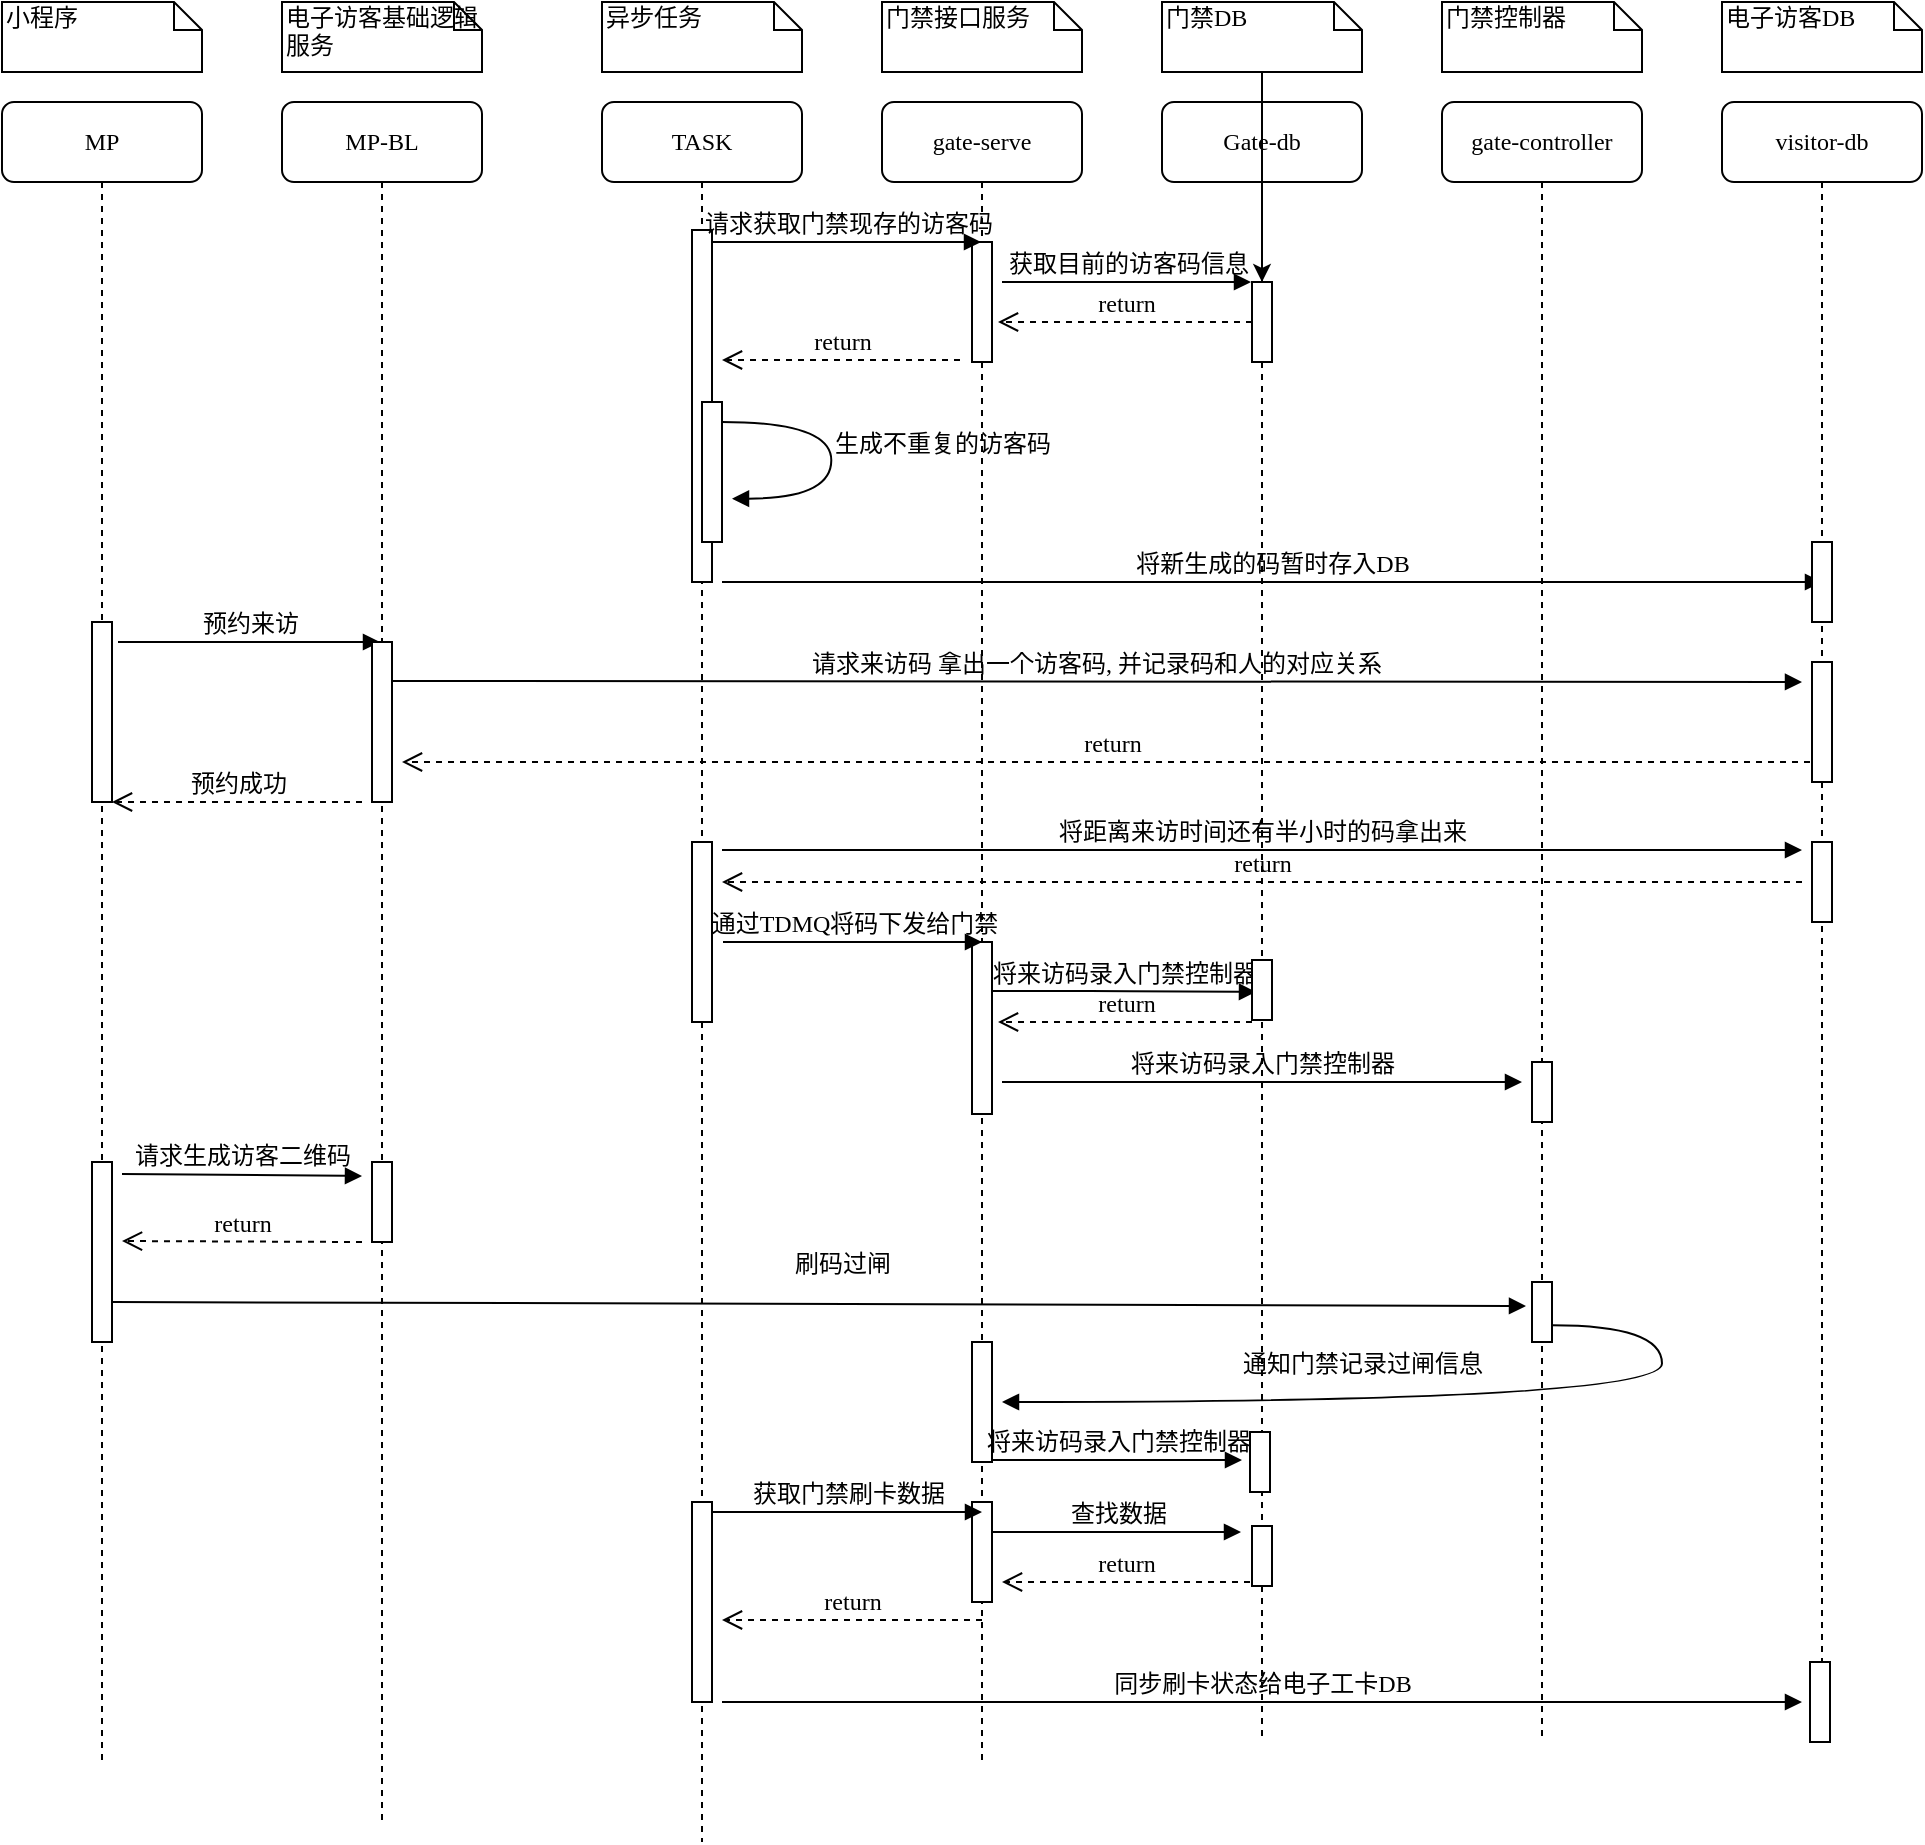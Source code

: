 <mxfile version="14.9.8" type="github">
  <diagram name="Page-1" id="13e1069c-82ec-6db2-03f1-153e76fe0fe0">
    <mxGraphModel dx="1438" dy="858" grid="1" gridSize="10" guides="1" tooltips="1" connect="1" arrows="1" fold="1" page="1" pageScale="1" pageWidth="1100" pageHeight="850" background="none" math="0" shadow="0">
      <root>
        <mxCell id="0" />
        <mxCell id="1" parent="0" />
        <mxCell id="7baba1c4bc27f4b0-2" value="MP-BL" style="shape=umlLifeline;perimeter=lifelinePerimeter;whiteSpace=wrap;html=1;container=1;collapsible=0;recursiveResize=0;outlineConnect=0;rounded=1;shadow=0;comic=0;labelBackgroundColor=none;strokeWidth=1;fontFamily=Verdana;fontSize=12;align=center;" parent="1" vertex="1">
          <mxGeometry x="240" y="80" width="100" height="860" as="geometry" />
        </mxCell>
        <mxCell id="7baba1c4bc27f4b0-3" value="TASK" style="shape=umlLifeline;perimeter=lifelinePerimeter;whiteSpace=wrap;html=1;container=1;collapsible=0;recursiveResize=0;outlineConnect=0;rounded=1;shadow=0;comic=0;labelBackgroundColor=none;strokeWidth=1;fontFamily=Verdana;fontSize=12;align=center;" parent="1" vertex="1">
          <mxGeometry x="400" y="80" width="100" height="870" as="geometry" />
        </mxCell>
        <mxCell id="7baba1c4bc27f4b0-13" value="" style="html=1;points=[];perimeter=orthogonalPerimeter;rounded=0;shadow=0;comic=0;labelBackgroundColor=none;strokeWidth=1;fontFamily=Verdana;fontSize=12;align=center;" parent="7baba1c4bc27f4b0-3" vertex="1">
          <mxGeometry x="45" y="64" width="10" height="176" as="geometry" />
        </mxCell>
        <mxCell id="7baba1c4bc27f4b0-4" value="gate-serve" style="shape=umlLifeline;perimeter=lifelinePerimeter;whiteSpace=wrap;html=1;container=1;collapsible=0;recursiveResize=0;outlineConnect=0;rounded=1;shadow=0;comic=0;labelBackgroundColor=none;strokeWidth=1;fontFamily=Verdana;fontSize=12;align=center;" parent="1" vertex="1">
          <mxGeometry x="540" y="80" width="100" height="830" as="geometry" />
        </mxCell>
        <mxCell id="7baba1c4bc27f4b0-5" value="Gate-db" style="shape=umlLifeline;perimeter=lifelinePerimeter;whiteSpace=wrap;html=1;container=1;collapsible=0;recursiveResize=0;outlineConnect=0;rounded=1;shadow=0;comic=0;labelBackgroundColor=none;strokeWidth=1;fontFamily=Verdana;fontSize=12;align=center;" parent="1" vertex="1">
          <mxGeometry x="680" y="80" width="100" height="820" as="geometry" />
        </mxCell>
        <mxCell id="7baba1c4bc27f4b0-6" value="gate-controller" style="shape=umlLifeline;perimeter=lifelinePerimeter;whiteSpace=wrap;html=1;container=1;collapsible=0;recursiveResize=0;outlineConnect=0;rounded=1;shadow=0;comic=0;labelBackgroundColor=none;strokeWidth=1;fontFamily=Verdana;fontSize=12;align=center;" parent="1" vertex="1">
          <mxGeometry x="820" y="80" width="100" height="820" as="geometry" />
        </mxCell>
        <mxCell id="7baba1c4bc27f4b0-7" value="visitor-db" style="shape=umlLifeline;perimeter=lifelinePerimeter;whiteSpace=wrap;html=1;container=1;collapsible=0;recursiveResize=0;outlineConnect=0;rounded=1;shadow=0;comic=0;labelBackgroundColor=none;strokeWidth=1;fontFamily=Verdana;fontSize=12;align=center;" parent="1" vertex="1">
          <mxGeometry x="960" y="80" width="100" height="820" as="geometry" />
        </mxCell>
        <mxCell id="7baba1c4bc27f4b0-8" value="MP" style="shape=umlLifeline;perimeter=lifelinePerimeter;whiteSpace=wrap;html=1;container=1;collapsible=0;recursiveResize=0;outlineConnect=0;rounded=1;shadow=0;comic=0;labelBackgroundColor=none;strokeWidth=1;fontFamily=Verdana;fontSize=12;align=center;" parent="1" vertex="1">
          <mxGeometry x="100" y="80" width="100" height="830" as="geometry" />
        </mxCell>
        <mxCell id="7baba1c4bc27f4b0-16" value="" style="html=1;points=[];perimeter=orthogonalPerimeter;rounded=0;shadow=0;comic=0;labelBackgroundColor=none;strokeWidth=1;fontFamily=Verdana;fontSize=12;align=center;" parent="1" vertex="1">
          <mxGeometry x="585" y="150" width="10" height="60" as="geometry" />
        </mxCell>
        <mxCell id="7baba1c4bc27f4b0-19" value="" style="html=1;points=[];perimeter=orthogonalPerimeter;rounded=0;shadow=0;comic=0;labelBackgroundColor=none;strokeWidth=1;fontFamily=Verdana;fontSize=12;align=center;" parent="1" vertex="1">
          <mxGeometry x="725" y="170" width="10" height="40" as="geometry" />
        </mxCell>
        <mxCell id="7baba1c4bc27f4b0-21" value="return" style="html=1;verticalAlign=bottom;endArrow=open;dashed=1;endSize=8;labelBackgroundColor=none;fontFamily=Verdana;fontSize=12;edgeStyle=elbowEdgeStyle;elbow=vertical;" parent="1" source="7baba1c4bc27f4b0-19" edge="1">
          <mxGeometry relative="1" as="geometry">
            <mxPoint x="598" y="190" as="targetPoint" />
            <Array as="points">
              <mxPoint x="690" y="190" />
            </Array>
          </mxGeometry>
        </mxCell>
        <mxCell id="7baba1c4bc27f4b0-23" value="请求来访码&amp;nbsp;拿出一个访客码, 并记录码和人的对应关系" style="html=1;verticalAlign=bottom;endArrow=block;labelBackgroundColor=none;fontFamily=Verdana;fontSize=12;" parent="1" edge="1">
          <mxGeometry relative="1" as="geometry">
            <mxPoint x="295" y="369.5" as="sourcePoint" />
            <mxPoint x="1000" y="370" as="targetPoint" />
          </mxGeometry>
        </mxCell>
        <mxCell id="7baba1c4bc27f4b0-25" value="" style="html=1;points=[];perimeter=orthogonalPerimeter;rounded=0;shadow=0;comic=0;labelBackgroundColor=none;strokeColor=#000000;strokeWidth=1;fillColor=#FFFFFF;fontFamily=Verdana;fontSize=12;fontColor=#000000;align=center;" parent="1" vertex="1">
          <mxGeometry x="1005" y="450" width="10" height="40" as="geometry" />
        </mxCell>
        <mxCell id="7baba1c4bc27f4b0-34" value="" style="html=1;points=[];perimeter=orthogonalPerimeter;rounded=0;shadow=0;comic=0;labelBackgroundColor=none;strokeWidth=1;fontFamily=Verdana;fontSize=12;align=center;" parent="1" vertex="1">
          <mxGeometry x="450" y="230" width="10" height="70" as="geometry" />
        </mxCell>
        <mxCell id="7baba1c4bc27f4b0-37" value="" style="html=1;points=[];perimeter=orthogonalPerimeter;rounded=0;shadow=0;comic=0;labelBackgroundColor=none;strokeWidth=1;fontFamily=Verdana;fontSize=12;align=center;" parent="1" vertex="1">
          <mxGeometry x="585" y="500" width="10" height="86" as="geometry" />
        </mxCell>
        <mxCell id="7baba1c4bc27f4b0-40" value="小程序" style="shape=note;whiteSpace=wrap;html=1;size=14;verticalAlign=top;align=left;spacingTop=-6;rounded=0;shadow=0;comic=0;labelBackgroundColor=none;strokeWidth=1;fontFamily=Verdana;fontSize=12" parent="1" vertex="1">
          <mxGeometry x="100" y="30" width="100" height="35" as="geometry" />
        </mxCell>
        <mxCell id="7baba1c4bc27f4b0-41" value="&lt;span style=&quot;text-align: center&quot;&gt;电子访客基础逻辑服务&lt;/span&gt;" style="shape=note;whiteSpace=wrap;html=1;size=14;verticalAlign=top;align=left;spacingTop=-6;rounded=0;shadow=0;comic=0;labelBackgroundColor=none;strokeWidth=1;fontFamily=Verdana;fontSize=12" parent="1" vertex="1">
          <mxGeometry x="240" y="30" width="100" height="35" as="geometry" />
        </mxCell>
        <mxCell id="7baba1c4bc27f4b0-42" value="异步任务" style="shape=note;whiteSpace=wrap;html=1;size=14;verticalAlign=top;align=left;spacingTop=-6;rounded=0;shadow=0;comic=0;labelBackgroundColor=none;strokeWidth=1;fontFamily=Verdana;fontSize=12" parent="1" vertex="1">
          <mxGeometry x="400" y="30" width="100" height="35" as="geometry" />
        </mxCell>
        <mxCell id="7baba1c4bc27f4b0-43" value="&lt;span style=&quot;text-align: center&quot;&gt;门禁接口服务&lt;/span&gt;" style="shape=note;whiteSpace=wrap;html=1;size=14;verticalAlign=top;align=left;spacingTop=-6;rounded=0;shadow=0;comic=0;labelBackgroundColor=none;strokeWidth=1;fontFamily=Verdana;fontSize=12" parent="1" vertex="1">
          <mxGeometry x="540" y="30" width="100" height="35" as="geometry" />
        </mxCell>
        <mxCell id="akn1lBVt4XQe6w9ABx5l-56" value="" style="edgeStyle=orthogonalEdgeStyle;rounded=0;orthogonalLoop=1;jettySize=auto;html=1;" edge="1" parent="1" source="7baba1c4bc27f4b0-44" target="7baba1c4bc27f4b0-19">
          <mxGeometry relative="1" as="geometry" />
        </mxCell>
        <mxCell id="7baba1c4bc27f4b0-44" value="&lt;span style=&quot;text-align: center&quot;&gt;门禁DB&lt;/span&gt;" style="shape=note;whiteSpace=wrap;html=1;size=14;verticalAlign=top;align=left;spacingTop=-6;rounded=0;shadow=0;comic=0;labelBackgroundColor=none;strokeWidth=1;fontFamily=Verdana;fontSize=12" parent="1" vertex="1">
          <mxGeometry x="680" y="30" width="100" height="35" as="geometry" />
        </mxCell>
        <mxCell id="7baba1c4bc27f4b0-45" value="&lt;span style=&quot;text-align: center&quot;&gt;门禁控制器&lt;/span&gt;" style="shape=note;whiteSpace=wrap;html=1;size=14;verticalAlign=top;align=left;spacingTop=-6;rounded=0;shadow=0;comic=0;labelBackgroundColor=none;strokeWidth=1;fontFamily=Verdana;fontSize=12" parent="1" vertex="1">
          <mxGeometry x="820" y="30" width="100" height="35" as="geometry" />
        </mxCell>
        <mxCell id="7baba1c4bc27f4b0-46" value="&lt;span style=&quot;text-align: center&quot;&gt;电子访客DB&lt;/span&gt;" style="shape=note;whiteSpace=wrap;html=1;size=14;verticalAlign=top;align=left;spacingTop=-6;rounded=0;shadow=0;comic=0;labelBackgroundColor=none;strokeWidth=1;fontFamily=Verdana;fontSize=12" parent="1" vertex="1">
          <mxGeometry x="960" y="30" width="100" height="35" as="geometry" />
        </mxCell>
        <mxCell id="akn1lBVt4XQe6w9ABx5l-2" value="请求获取门禁现存的访客码" style="html=1;verticalAlign=bottom;endArrow=block;labelBackgroundColor=none;fontFamily=Verdana;fontSize=12;edgeStyle=elbowEdgeStyle;elbow=vertical;" edge="1" parent="1" target="7baba1c4bc27f4b0-4">
          <mxGeometry relative="1" as="geometry">
            <mxPoint x="455" y="150" as="sourcePoint" />
            <Array as="points">
              <mxPoint x="550" y="150" />
              <mxPoint x="460" y="140" />
            </Array>
            <mxPoint x="585" y="140" as="targetPoint" />
          </mxGeometry>
        </mxCell>
        <mxCell id="akn1lBVt4XQe6w9ABx5l-3" value="获取目前的访客码信息" style="html=1;verticalAlign=bottom;endArrow=block;labelBackgroundColor=none;fontFamily=Verdana;fontSize=12;edgeStyle=elbowEdgeStyle;elbow=vertical;" edge="1" parent="1">
          <mxGeometry relative="1" as="geometry">
            <mxPoint x="600" y="170" as="sourcePoint" />
            <Array as="points" />
            <mxPoint x="724.5" y="170" as="targetPoint" />
          </mxGeometry>
        </mxCell>
        <mxCell id="akn1lBVt4XQe6w9ABx5l-4" value="return" style="html=1;verticalAlign=bottom;endArrow=open;dashed=1;endSize=8;labelBackgroundColor=none;fontFamily=Verdana;fontSize=12;edgeStyle=elbowEdgeStyle;elbow=vertical;" edge="1" parent="1">
          <mxGeometry relative="1" as="geometry">
            <mxPoint x="460" y="209" as="targetPoint" />
            <Array as="points">
              <mxPoint x="579" y="209" />
            </Array>
            <mxPoint x="579" y="209" as="sourcePoint" />
          </mxGeometry>
        </mxCell>
        <mxCell id="akn1lBVt4XQe6w9ABx5l-5" value="生成不重复的访客码" style="html=1;verticalAlign=bottom;endArrow=block;labelBackgroundColor=none;fontFamily=Verdana;fontSize=12;elbow=vertical;edgeStyle=orthogonalEdgeStyle;curved=1;entryX=1;entryY=0.286;entryPerimeter=0;exitX=1.038;exitY=0.345;exitPerimeter=0;" edge="1" parent="1">
          <mxGeometry x="0.047" y="55" relative="1" as="geometry">
            <mxPoint x="460.003" y="240" as="sourcePoint" />
            <mxPoint x="465.003" y="278.333" as="targetPoint" />
            <Array as="points">
              <mxPoint x="514.67" y="240" />
              <mxPoint x="514.67" y="278" />
            </Array>
            <mxPoint as="offset" />
          </mxGeometry>
        </mxCell>
        <mxCell id="akn1lBVt4XQe6w9ABx5l-6" value="将新生成的码暂时存入DB" style="html=1;verticalAlign=bottom;endArrow=block;labelBackgroundColor=none;fontFamily=Verdana;fontSize=12;edgeStyle=elbowEdgeStyle;elbow=vertical;" edge="1" parent="1">
          <mxGeometry relative="1" as="geometry">
            <mxPoint x="460" y="320" as="sourcePoint" />
            <Array as="points">
              <mxPoint x="519" y="320" />
              <mxPoint x="554.5" y="300" />
              <mxPoint x="464.5" y="290" />
            </Array>
            <mxPoint x="1010" y="320" as="targetPoint" />
          </mxGeometry>
        </mxCell>
        <mxCell id="akn1lBVt4XQe6w9ABx5l-8" value="" style="html=1;points=[];perimeter=orthogonalPerimeter;rounded=0;shadow=0;comic=0;labelBackgroundColor=none;strokeWidth=1;fontFamily=Verdana;fontSize=12;align=center;" vertex="1" parent="1">
          <mxGeometry x="145" y="340" width="10" height="90" as="geometry" />
        </mxCell>
        <mxCell id="akn1lBVt4XQe6w9ABx5l-9" value="预约来访" style="html=1;verticalAlign=bottom;endArrow=block;labelBackgroundColor=none;fontFamily=Verdana;fontSize=12;" edge="1" parent="1">
          <mxGeometry relative="1" as="geometry">
            <mxPoint x="158" y="350" as="sourcePoint" />
            <mxPoint x="289" y="350" as="targetPoint" />
          </mxGeometry>
        </mxCell>
        <mxCell id="akn1lBVt4XQe6w9ABx5l-10" value="" style="html=1;points=[];perimeter=orthogonalPerimeter;rounded=0;shadow=0;comic=0;labelBackgroundColor=none;strokeWidth=1;fontFamily=Verdana;fontSize=12;align=center;" vertex="1" parent="1">
          <mxGeometry x="285" y="350" width="10" height="80" as="geometry" />
        </mxCell>
        <mxCell id="akn1lBVt4XQe6w9ABx5l-13" value="return" style="html=1;verticalAlign=bottom;endArrow=open;dashed=1;endSize=8;exitX=0;exitY=0.95;labelBackgroundColor=none;fontFamily=Verdana;fontSize=12;" edge="1" parent="1">
          <mxGeometry relative="1" as="geometry">
            <mxPoint x="300" y="410" as="targetPoint" />
            <mxPoint x="1010" y="410" as="sourcePoint" />
          </mxGeometry>
        </mxCell>
        <mxCell id="akn1lBVt4XQe6w9ABx5l-14" value="" style="html=1;points=[];perimeter=orthogonalPerimeter;rounded=0;shadow=0;comic=0;labelBackgroundColor=none;strokeWidth=1;fontFamily=Verdana;fontSize=12;align=center;" vertex="1" parent="1">
          <mxGeometry x="1005" y="300" width="10" height="40" as="geometry" />
        </mxCell>
        <mxCell id="akn1lBVt4XQe6w9ABx5l-16" value="" style="html=1;points=[];perimeter=orthogonalPerimeter;rounded=0;shadow=0;comic=0;labelBackgroundColor=none;strokeWidth=1;fontFamily=Verdana;fontSize=12;align=center;" vertex="1" parent="1">
          <mxGeometry x="1005" y="360" width="10" height="60" as="geometry" />
        </mxCell>
        <mxCell id="akn1lBVt4XQe6w9ABx5l-17" value="将距离来访时间还有半小时的码拿出来" style="html=1;verticalAlign=bottom;endArrow=block;labelBackgroundColor=none;fontFamily=Verdana;fontSize=12;edgeStyle=elbowEdgeStyle;elbow=vertical;" edge="1" parent="1">
          <mxGeometry relative="1" as="geometry">
            <mxPoint x="460" y="454" as="sourcePoint" />
            <Array as="points">
              <mxPoint x="519" y="454" />
              <mxPoint x="554.5" y="434" />
              <mxPoint x="464.5" y="424" />
            </Array>
            <mxPoint x="1000" y="454" as="targetPoint" />
          </mxGeometry>
        </mxCell>
        <mxCell id="akn1lBVt4XQe6w9ABx5l-19" value="return" style="html=1;verticalAlign=bottom;endArrow=open;dashed=1;endSize=8;labelBackgroundColor=none;fontFamily=Verdana;fontSize=12;edgeStyle=elbowEdgeStyle;elbow=vertical;" edge="1" parent="1">
          <mxGeometry relative="1" as="geometry">
            <mxPoint x="460" y="470" as="targetPoint" />
            <Array as="points">
              <mxPoint x="770" y="470" />
              <mxPoint x="687" y="498.5" />
            </Array>
            <mxPoint x="1000" y="470" as="sourcePoint" />
          </mxGeometry>
        </mxCell>
        <mxCell id="akn1lBVt4XQe6w9ABx5l-20" value="将来访码录入门禁控制器" style="html=1;verticalAlign=bottom;endArrow=block;labelBackgroundColor=none;fontFamily=Verdana;fontSize=12;edgeStyle=elbowEdgeStyle;elbow=horizontal;entryX=0.2;entryY=0.533;entryDx=0;entryDy=0;entryPerimeter=0;" edge="1" parent="1" target="akn1lBVt4XQe6w9ABx5l-27">
          <mxGeometry relative="1" as="geometry">
            <mxPoint x="595" y="524.5" as="sourcePoint" />
            <Array as="points">
              <mxPoint x="654" y="524.5" />
              <mxPoint x="689.5" y="504.5" />
              <mxPoint x="599.5" y="494.5" />
            </Array>
            <mxPoint x="854.5" y="524.5" as="targetPoint" />
          </mxGeometry>
        </mxCell>
        <mxCell id="akn1lBVt4XQe6w9ABx5l-22" value="预约成功" style="html=1;verticalAlign=bottom;endArrow=open;dashed=1;endSize=8;labelBackgroundColor=none;fontFamily=Verdana;fontSize=12;" edge="1" parent="1">
          <mxGeometry relative="1" as="geometry">
            <mxPoint x="155" y="430" as="targetPoint" />
            <mxPoint x="280" y="430" as="sourcePoint" />
          </mxGeometry>
        </mxCell>
        <mxCell id="akn1lBVt4XQe6w9ABx5l-23" value="" style="html=1;points=[];perimeter=orthogonalPerimeter;rounded=0;shadow=0;comic=0;labelBackgroundColor=none;strokeWidth=1;fontFamily=Verdana;fontSize=12;align=center;" vertex="1" parent="1">
          <mxGeometry x="445" y="450" width="10" height="90" as="geometry" />
        </mxCell>
        <mxCell id="akn1lBVt4XQe6w9ABx5l-25" value="" style="html=1;points=[];perimeter=orthogonalPerimeter;rounded=0;shadow=0;comic=0;labelBackgroundColor=none;strokeColor=#000000;strokeWidth=1;fillColor=#FFFFFF;fontFamily=Verdana;fontSize=12;fontColor=#000000;align=center;" vertex="1" parent="1">
          <mxGeometry x="865" y="560" width="10" height="30" as="geometry" />
        </mxCell>
        <mxCell id="akn1lBVt4XQe6w9ABx5l-26" value="通过TDMQ将码下发给门禁" style="html=1;verticalAlign=bottom;endArrow=block;labelBackgroundColor=none;fontFamily=Verdana;fontSize=12;edgeStyle=elbowEdgeStyle;elbow=vertical;" edge="1" parent="1">
          <mxGeometry relative="1" as="geometry">
            <mxPoint x="460.5" y="500" as="sourcePoint" />
            <Array as="points">
              <mxPoint x="555.5" y="500" />
              <mxPoint x="465.5" y="490" />
            </Array>
            <mxPoint x="590" y="500" as="targetPoint" />
          </mxGeometry>
        </mxCell>
        <mxCell id="akn1lBVt4XQe6w9ABx5l-27" value="" style="html=1;points=[];perimeter=orthogonalPerimeter;rounded=0;shadow=0;comic=0;labelBackgroundColor=none;strokeColor=#000000;strokeWidth=1;fillColor=#FFFFFF;fontFamily=Verdana;fontSize=12;fontColor=#000000;align=center;" vertex="1" parent="1">
          <mxGeometry x="725" y="509" width="10" height="30" as="geometry" />
        </mxCell>
        <mxCell id="akn1lBVt4XQe6w9ABx5l-28" value="return" style="html=1;verticalAlign=bottom;endArrow=open;dashed=1;endSize=8;labelBackgroundColor=none;fontFamily=Verdana;fontSize=12;edgeStyle=elbowEdgeStyle;elbow=vertical;" edge="1" parent="1">
          <mxGeometry relative="1" as="geometry">
            <mxPoint x="598" y="540" as="targetPoint" />
            <Array as="points">
              <mxPoint x="690" y="540" />
            </Array>
            <mxPoint x="725" y="540" as="sourcePoint" />
          </mxGeometry>
        </mxCell>
        <mxCell id="akn1lBVt4XQe6w9ABx5l-29" value="将来访码录入门禁控制器" style="html=1;verticalAlign=bottom;endArrow=block;labelBackgroundColor=none;fontFamily=Verdana;fontSize=12;edgeStyle=elbowEdgeStyle;elbow=horizontal;" edge="1" parent="1">
          <mxGeometry relative="1" as="geometry">
            <mxPoint x="600" y="570" as="sourcePoint" />
            <Array as="points">
              <mxPoint x="662" y="570" />
              <mxPoint x="697.5" y="550" />
              <mxPoint x="607.5" y="540" />
            </Array>
            <mxPoint x="860" y="570" as="targetPoint" />
          </mxGeometry>
        </mxCell>
        <mxCell id="akn1lBVt4XQe6w9ABx5l-30" value="" style="html=1;points=[];perimeter=orthogonalPerimeter;rounded=0;shadow=0;comic=0;labelBackgroundColor=none;strokeWidth=1;fontFamily=Verdana;fontSize=12;align=center;" vertex="1" parent="1">
          <mxGeometry x="145" y="610" width="10" height="90" as="geometry" />
        </mxCell>
        <mxCell id="akn1lBVt4XQe6w9ABx5l-31" value="" style="html=1;points=[];perimeter=orthogonalPerimeter;rounded=0;shadow=0;comic=0;labelBackgroundColor=none;strokeWidth=1;fontFamily=Verdana;fontSize=12;align=center;" vertex="1" parent="1">
          <mxGeometry x="285" y="610" width="10" height="40" as="geometry" />
        </mxCell>
        <mxCell id="akn1lBVt4XQe6w9ABx5l-32" value="请求生成访客二维码" style="html=1;verticalAlign=bottom;endArrow=block;labelBackgroundColor=none;fontFamily=Verdana;fontSize=12;" edge="1" parent="1">
          <mxGeometry relative="1" as="geometry">
            <mxPoint x="160" y="616" as="sourcePoint" />
            <mxPoint x="280" y="617" as="targetPoint" />
          </mxGeometry>
        </mxCell>
        <mxCell id="akn1lBVt4XQe6w9ABx5l-33" value="return" style="html=1;verticalAlign=bottom;endArrow=open;dashed=1;endSize=8;labelBackgroundColor=none;fontFamily=Verdana;fontSize=12;" edge="1" parent="1">
          <mxGeometry relative="1" as="geometry">
            <mxPoint x="160" y="649.5" as="targetPoint" />
            <mxPoint x="280" y="650" as="sourcePoint" />
          </mxGeometry>
        </mxCell>
        <mxCell id="akn1lBVt4XQe6w9ABx5l-34" value="刷码过闸" style="html=1;verticalAlign=bottom;endArrow=block;labelBackgroundColor=none;fontFamily=Verdana;fontSize=12;entryX=-0.3;entryY=0.4;entryDx=0;entryDy=0;entryPerimeter=0;" edge="1" parent="1" target="akn1lBVt4XQe6w9ABx5l-35">
          <mxGeometry x="0.032" y="11" relative="1" as="geometry">
            <mxPoint x="155" y="680" as="sourcePoint" />
            <mxPoint x="870" y="681" as="targetPoint" />
            <mxPoint as="offset" />
          </mxGeometry>
        </mxCell>
        <mxCell id="akn1lBVt4XQe6w9ABx5l-35" value="" style="html=1;points=[];perimeter=orthogonalPerimeter;rounded=0;shadow=0;comic=0;labelBackgroundColor=none;strokeColor=#000000;strokeWidth=1;fillColor=#FFFFFF;fontFamily=Verdana;fontSize=12;fontColor=#000000;align=center;" vertex="1" parent="1">
          <mxGeometry x="865" y="670" width="10" height="30" as="geometry" />
        </mxCell>
        <mxCell id="akn1lBVt4XQe6w9ABx5l-36" value="" style="html=1;points=[];perimeter=orthogonalPerimeter;rounded=0;shadow=0;comic=0;labelBackgroundColor=none;strokeColor=#000000;strokeWidth=1;fillColor=#FFFFFF;fontFamily=Verdana;fontSize=12;fontColor=#000000;align=center;" vertex="1" parent="1">
          <mxGeometry x="585" y="700" width="10" height="60" as="geometry" />
        </mxCell>
        <mxCell id="akn1lBVt4XQe6w9ABx5l-37" value="通知门禁记录过闸信息" style="html=1;verticalAlign=bottom;endArrow=block;labelBackgroundColor=none;fontFamily=Verdana;fontSize=12;elbow=vertical;edgeStyle=orthogonalEdgeStyle;curved=1;exitX=1.038;exitY=0.345;exitPerimeter=0;" edge="1" parent="1">
          <mxGeometry x="0.15" y="-10" relative="1" as="geometry">
            <mxPoint x="875.003" y="691.63" as="sourcePoint" />
            <mxPoint x="600" y="730" as="targetPoint" />
            <Array as="points">
              <mxPoint x="930" y="692" />
              <mxPoint x="930" y="730" />
            </Array>
            <mxPoint as="offset" />
          </mxGeometry>
        </mxCell>
        <mxCell id="akn1lBVt4XQe6w9ABx5l-38" value="将来访码录入门禁控制器" style="html=1;verticalAlign=bottom;endArrow=block;labelBackgroundColor=none;fontFamily=Verdana;fontSize=12;edgeStyle=elbowEdgeStyle;elbow=horizontal;" edge="1" parent="1">
          <mxGeometry relative="1" as="geometry">
            <mxPoint x="595" y="759" as="sourcePoint" />
            <Array as="points">
              <mxPoint x="657" y="759" />
              <mxPoint x="692.5" y="739" />
              <mxPoint x="602.5" y="729" />
            </Array>
            <mxPoint x="720" y="759" as="targetPoint" />
          </mxGeometry>
        </mxCell>
        <mxCell id="akn1lBVt4XQe6w9ABx5l-40" value="" style="html=1;points=[];perimeter=orthogonalPerimeter;rounded=0;shadow=0;comic=0;labelBackgroundColor=none;strokeColor=#000000;strokeWidth=1;fillColor=#FFFFFF;fontFamily=Verdana;fontSize=12;fontColor=#000000;align=center;" vertex="1" parent="1">
          <mxGeometry x="724" y="745" width="10" height="30" as="geometry" />
        </mxCell>
        <mxCell id="akn1lBVt4XQe6w9ABx5l-41" value="" style="html=1;points=[];perimeter=orthogonalPerimeter;rounded=0;shadow=0;comic=0;labelBackgroundColor=none;strokeWidth=1;fontFamily=Verdana;fontSize=12;align=center;" vertex="1" parent="1">
          <mxGeometry x="445" y="780" width="10" height="100" as="geometry" />
        </mxCell>
        <mxCell id="akn1lBVt4XQe6w9ABx5l-43" value="" style="html=1;points=[];perimeter=orthogonalPerimeter;rounded=0;shadow=0;comic=0;labelBackgroundColor=none;strokeColor=#000000;strokeWidth=1;fillColor=#FFFFFF;fontFamily=Verdana;fontSize=12;fontColor=#000000;align=center;" vertex="1" parent="1">
          <mxGeometry x="585" y="780" width="10" height="50" as="geometry" />
        </mxCell>
        <mxCell id="akn1lBVt4XQe6w9ABx5l-44" value="" style="html=1;points=[];perimeter=orthogonalPerimeter;rounded=0;shadow=0;comic=0;labelBackgroundColor=none;strokeColor=#000000;strokeWidth=1;fillColor=#FFFFFF;fontFamily=Verdana;fontSize=12;fontColor=#000000;align=center;" vertex="1" parent="1">
          <mxGeometry x="725" y="792" width="10" height="30" as="geometry" />
        </mxCell>
        <mxCell id="akn1lBVt4XQe6w9ABx5l-45" value="获取门禁刷卡数据" style="html=1;verticalAlign=bottom;endArrow=block;labelBackgroundColor=none;fontFamily=Verdana;fontSize=12;edgeStyle=elbowEdgeStyle;elbow=horizontal;" edge="1" parent="1">
          <mxGeometry relative="1" as="geometry">
            <mxPoint x="455" y="785" as="sourcePoint" />
            <Array as="points">
              <mxPoint x="517" y="785" />
              <mxPoint x="552.5" y="765" />
              <mxPoint x="462.5" y="755" />
            </Array>
            <mxPoint x="590" y="785" as="targetPoint" />
          </mxGeometry>
        </mxCell>
        <mxCell id="akn1lBVt4XQe6w9ABx5l-46" value="查找数据" style="html=1;verticalAlign=bottom;endArrow=block;labelBackgroundColor=none;fontFamily=Verdana;fontSize=12;edgeStyle=elbowEdgeStyle;elbow=vertical;" edge="1" parent="1">
          <mxGeometry relative="1" as="geometry">
            <mxPoint x="595" y="795" as="sourcePoint" />
            <Array as="points" />
            <mxPoint x="719.5" y="795" as="targetPoint" />
          </mxGeometry>
        </mxCell>
        <mxCell id="akn1lBVt4XQe6w9ABx5l-47" value="return" style="html=1;verticalAlign=bottom;endArrow=open;dashed=1;endSize=8;labelBackgroundColor=none;fontFamily=Verdana;fontSize=12;" edge="1" parent="1">
          <mxGeometry relative="1" as="geometry">
            <mxPoint x="600" y="820" as="targetPoint" />
            <mxPoint x="724" y="820" as="sourcePoint" />
          </mxGeometry>
        </mxCell>
        <mxCell id="akn1lBVt4XQe6w9ABx5l-48" value="return" style="html=1;verticalAlign=bottom;endArrow=open;dashed=1;endSize=8;labelBackgroundColor=none;fontFamily=Verdana;fontSize=12;" edge="1" parent="1">
          <mxGeometry relative="1" as="geometry">
            <mxPoint x="460" y="839" as="targetPoint" />
            <mxPoint x="590" y="839" as="sourcePoint" />
          </mxGeometry>
        </mxCell>
        <mxCell id="akn1lBVt4XQe6w9ABx5l-52" value="同步刷卡状态给电子工卡DB" style="html=1;verticalAlign=bottom;endArrow=block;labelBackgroundColor=none;fontFamily=Verdana;fontSize=12;edgeStyle=elbowEdgeStyle;elbow=vertical;" edge="1" parent="1">
          <mxGeometry relative="1" as="geometry">
            <mxPoint x="460" y="880" as="sourcePoint" />
            <Array as="points">
              <mxPoint x="555" y="880" />
              <mxPoint x="465" y="870" />
            </Array>
            <mxPoint x="1000" y="880" as="targetPoint" />
          </mxGeometry>
        </mxCell>
        <mxCell id="akn1lBVt4XQe6w9ABx5l-53" value="" style="html=1;points=[];perimeter=orthogonalPerimeter;rounded=0;shadow=0;comic=0;labelBackgroundColor=none;strokeColor=#000000;strokeWidth=1;fillColor=#FFFFFF;fontFamily=Verdana;fontSize=12;fontColor=#000000;align=center;" vertex="1" parent="1">
          <mxGeometry x="1004" y="860" width="10" height="40" as="geometry" />
        </mxCell>
      </root>
    </mxGraphModel>
  </diagram>
</mxfile>
